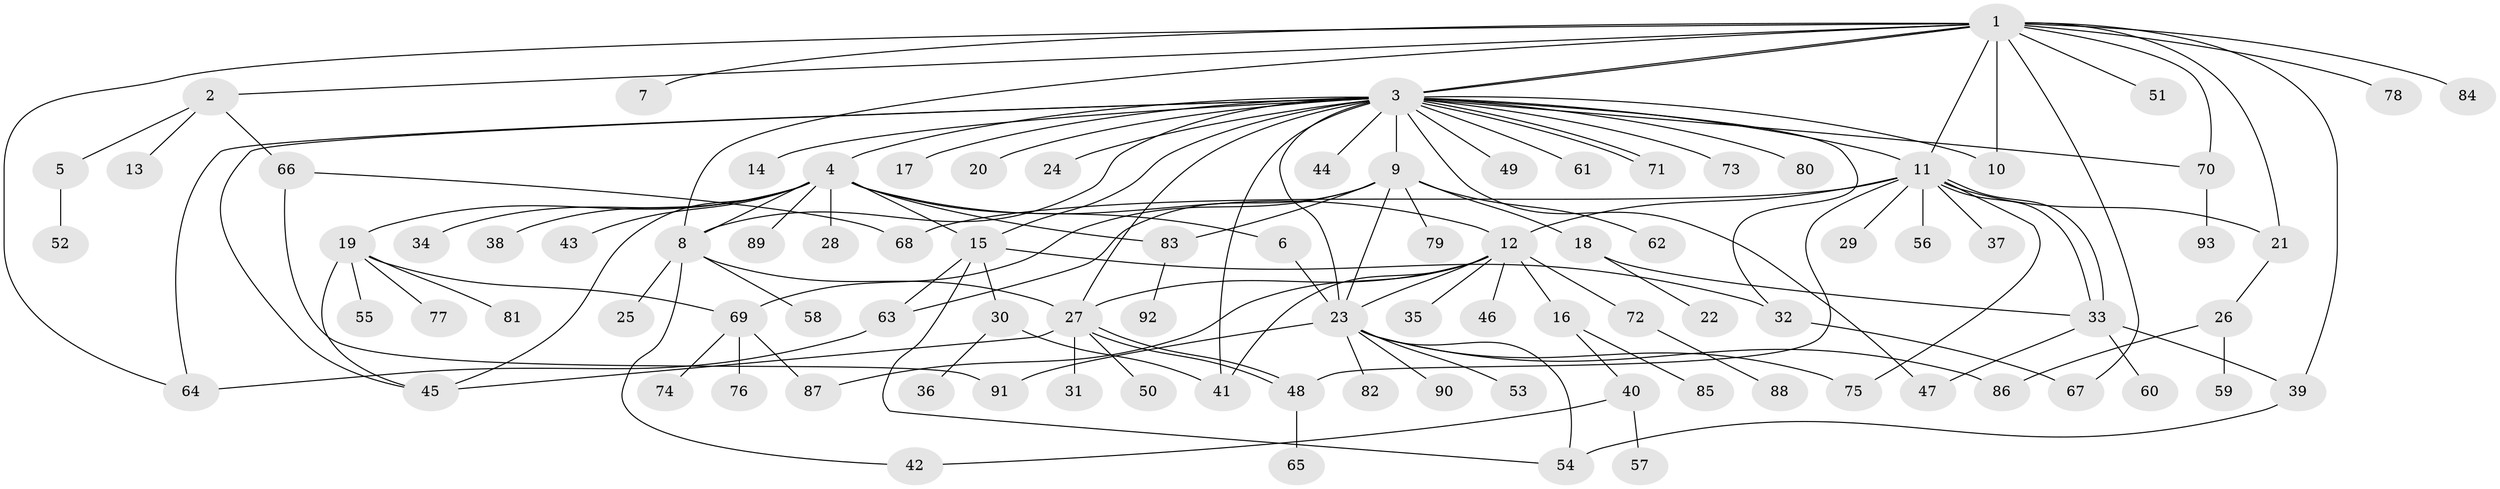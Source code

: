 // Generated by graph-tools (version 1.1) at 2025/49/03/09/25 03:49:58]
// undirected, 93 vertices, 133 edges
graph export_dot {
graph [start="1"]
  node [color=gray90,style=filled];
  1;
  2;
  3;
  4;
  5;
  6;
  7;
  8;
  9;
  10;
  11;
  12;
  13;
  14;
  15;
  16;
  17;
  18;
  19;
  20;
  21;
  22;
  23;
  24;
  25;
  26;
  27;
  28;
  29;
  30;
  31;
  32;
  33;
  34;
  35;
  36;
  37;
  38;
  39;
  40;
  41;
  42;
  43;
  44;
  45;
  46;
  47;
  48;
  49;
  50;
  51;
  52;
  53;
  54;
  55;
  56;
  57;
  58;
  59;
  60;
  61;
  62;
  63;
  64;
  65;
  66;
  67;
  68;
  69;
  70;
  71;
  72;
  73;
  74;
  75;
  76;
  77;
  78;
  79;
  80;
  81;
  82;
  83;
  84;
  85;
  86;
  87;
  88;
  89;
  90;
  91;
  92;
  93;
  1 -- 2;
  1 -- 3;
  1 -- 3;
  1 -- 7;
  1 -- 8;
  1 -- 10;
  1 -- 11;
  1 -- 21;
  1 -- 39;
  1 -- 51;
  1 -- 64;
  1 -- 67;
  1 -- 70;
  1 -- 78;
  1 -- 84;
  2 -- 5;
  2 -- 13;
  2 -- 66;
  3 -- 4;
  3 -- 8;
  3 -- 9;
  3 -- 10;
  3 -- 11;
  3 -- 14;
  3 -- 15;
  3 -- 17;
  3 -- 20;
  3 -- 23;
  3 -- 24;
  3 -- 27;
  3 -- 32;
  3 -- 41;
  3 -- 44;
  3 -- 45;
  3 -- 47;
  3 -- 49;
  3 -- 61;
  3 -- 64;
  3 -- 70;
  3 -- 71;
  3 -- 71;
  3 -- 73;
  3 -- 80;
  4 -- 6;
  4 -- 8;
  4 -- 12;
  4 -- 15;
  4 -- 19;
  4 -- 28;
  4 -- 34;
  4 -- 38;
  4 -- 43;
  4 -- 45;
  4 -- 83;
  4 -- 89;
  5 -- 52;
  6 -- 23;
  8 -- 25;
  8 -- 27;
  8 -- 42;
  8 -- 58;
  9 -- 18;
  9 -- 23;
  9 -- 62;
  9 -- 63;
  9 -- 69;
  9 -- 79;
  9 -- 83;
  11 -- 12;
  11 -- 21;
  11 -- 29;
  11 -- 33;
  11 -- 33;
  11 -- 37;
  11 -- 48;
  11 -- 56;
  11 -- 68;
  11 -- 75;
  12 -- 16;
  12 -- 23;
  12 -- 27;
  12 -- 35;
  12 -- 41;
  12 -- 46;
  12 -- 72;
  12 -- 87;
  15 -- 30;
  15 -- 32;
  15 -- 54;
  15 -- 63;
  16 -- 40;
  16 -- 85;
  18 -- 22;
  18 -- 33;
  19 -- 45;
  19 -- 55;
  19 -- 69;
  19 -- 77;
  19 -- 81;
  21 -- 26;
  23 -- 53;
  23 -- 54;
  23 -- 75;
  23 -- 82;
  23 -- 86;
  23 -- 90;
  23 -- 91;
  26 -- 59;
  26 -- 86;
  27 -- 31;
  27 -- 45;
  27 -- 48;
  27 -- 48;
  27 -- 50;
  30 -- 36;
  30 -- 41;
  32 -- 67;
  33 -- 39;
  33 -- 47;
  33 -- 60;
  39 -- 54;
  40 -- 42;
  40 -- 57;
  48 -- 65;
  63 -- 64;
  66 -- 68;
  66 -- 91;
  69 -- 74;
  69 -- 76;
  69 -- 87;
  70 -- 93;
  72 -- 88;
  83 -- 92;
}
